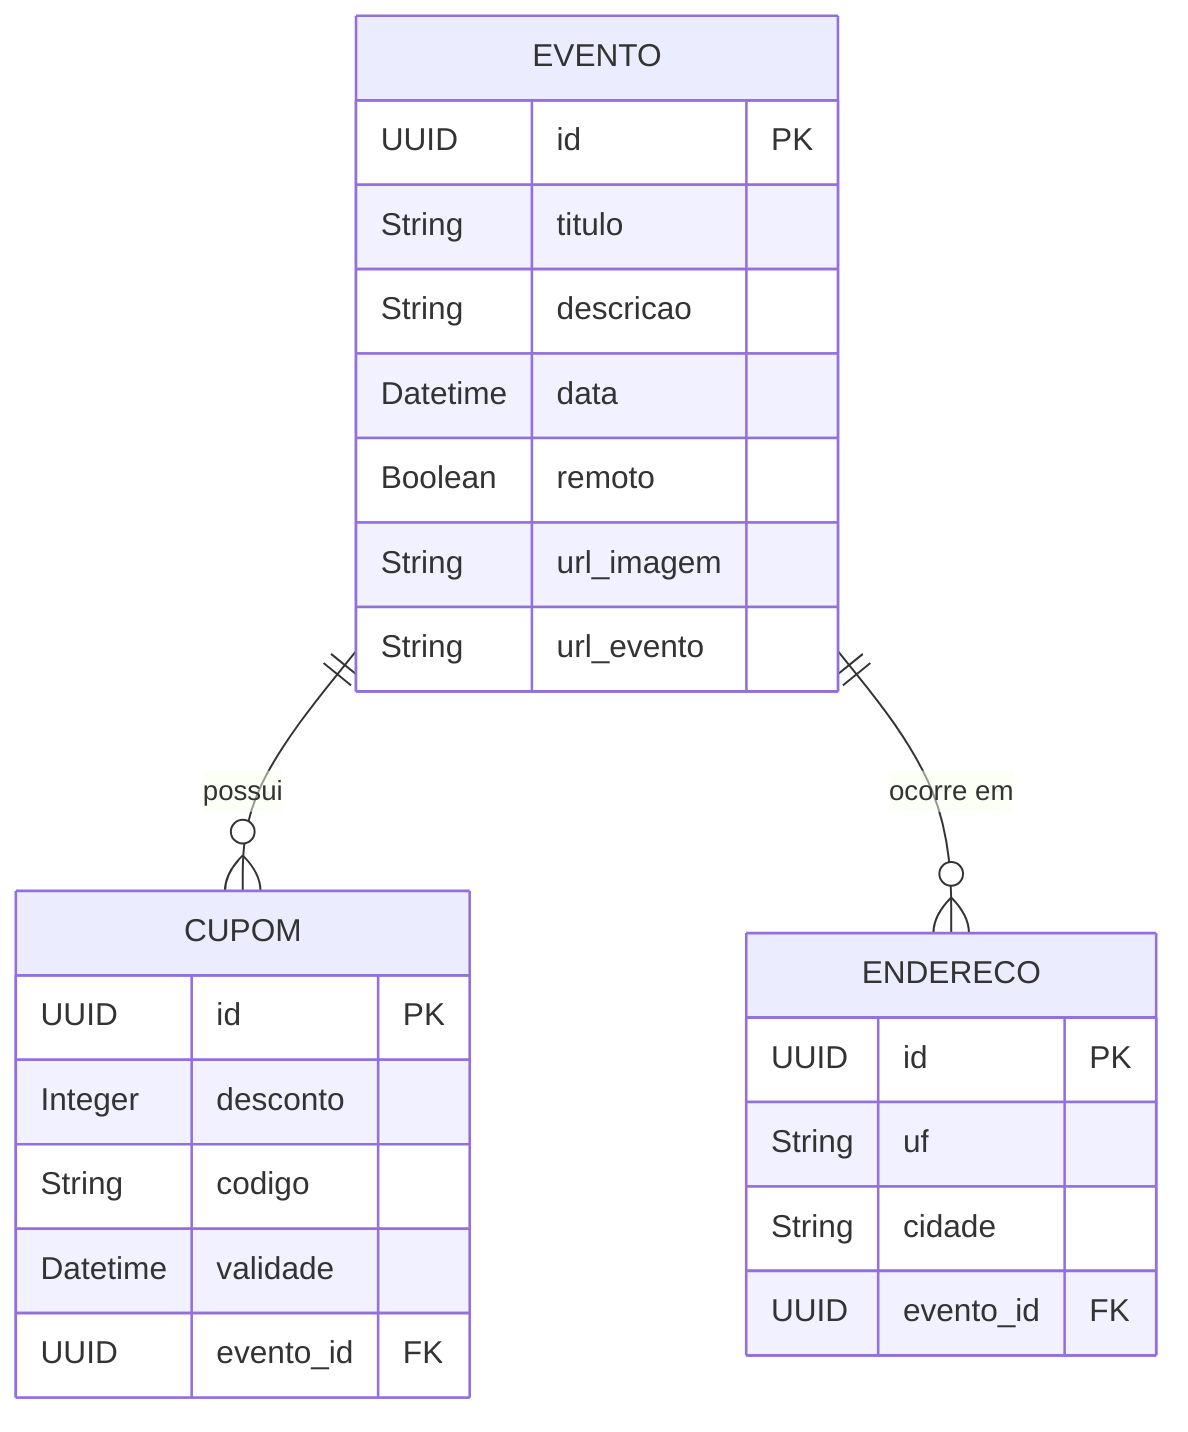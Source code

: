 erDiagram
    EVENTO {
        UUID id PK
        String titulo
        String descricao
        Datetime data
        Boolean remoto
        String url_imagem
        String url_evento
    }
    CUPOM {
        UUID id PK
        Integer desconto
        String codigo
        Datetime validade
        UUID evento_id FK
    }
    ENDERECO {
        UUID id PK
        String uf
        String cidade
        UUID evento_id FK
    }

    EVENTO ||--o{ CUPOM : "possui"
    EVENTO ||--o{ ENDERECO : "ocorre em"